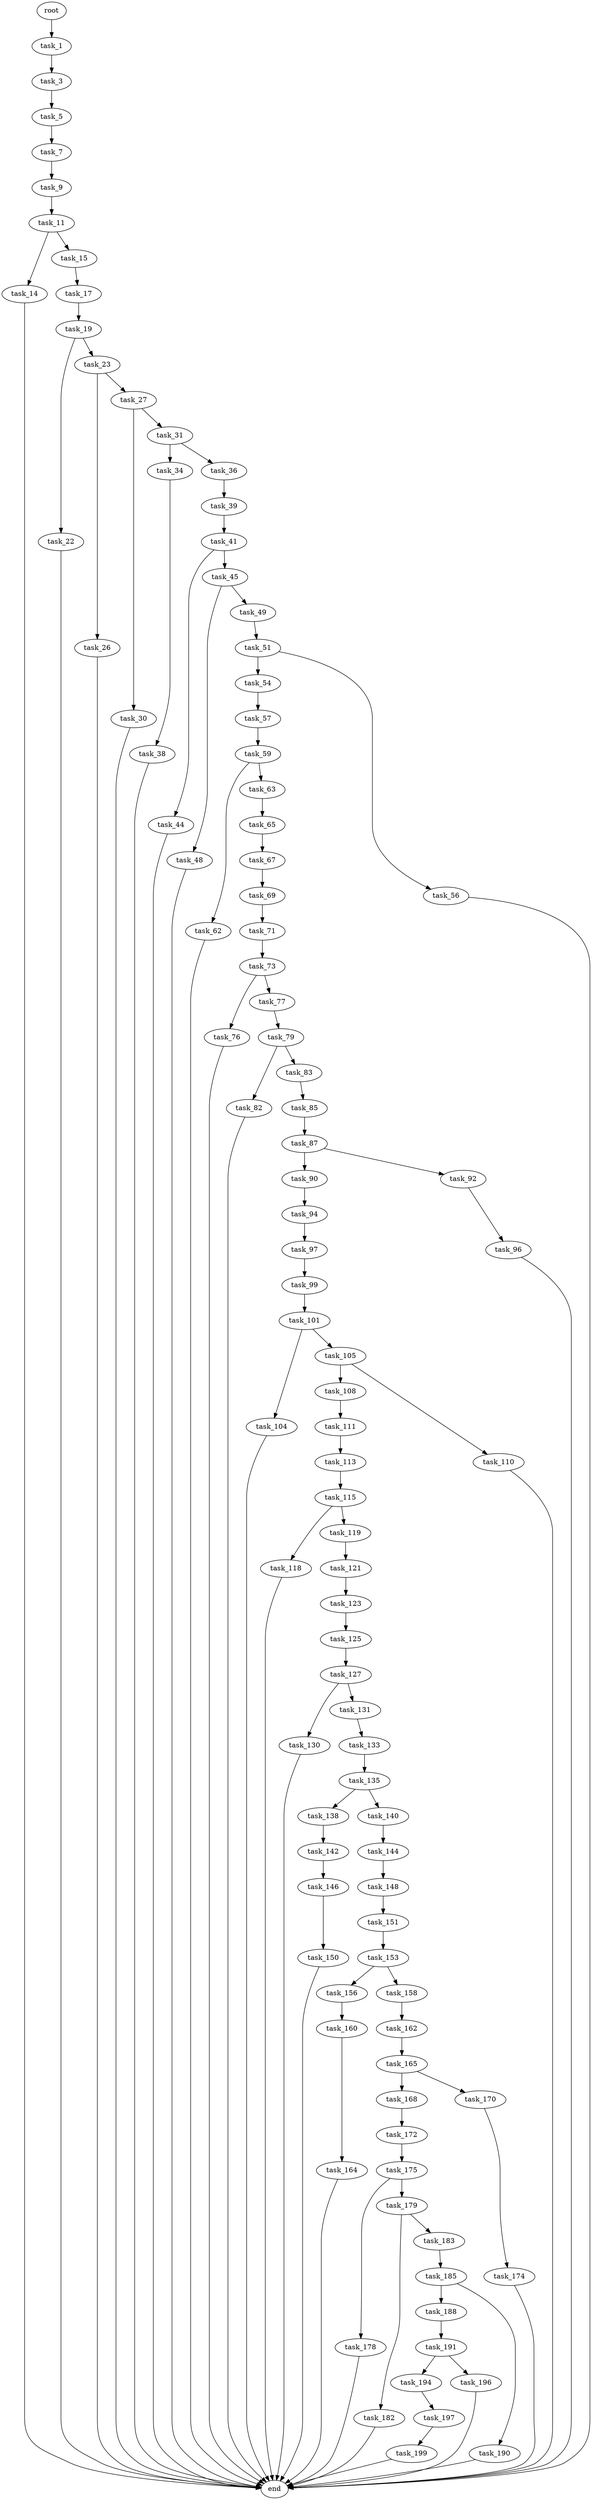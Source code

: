 digraph G {
  root [size="0.000000"];
  task_1 [size="134217728000.000000"];
  task_3 [size="23751867144.000000"];
  task_5 [size="549755813888.000000"];
  task_7 [size="803126224004.000000"];
  task_9 [size="231928233984.000000"];
  task_11 [size="21291749688.000000"];
  task_14 [size="845135284130.000000"];
  task_15 [size="867397568596.000000"];
  end [size="0.000000"];
  task_17 [size="61031988476.000000"];
  task_19 [size="20892904600.000000"];
  task_22 [size="26290039615.000000"];
  task_23 [size="549755813888.000000"];
  task_26 [size="1073741824000.000000"];
  task_27 [size="5906843380.000000"];
  task_30 [size="143542474452.000000"];
  task_31 [size="2232150614.000000"];
  task_34 [size="357991256821.000000"];
  task_36 [size="28991029248.000000"];
  task_38 [size="719989225553.000000"];
  task_39 [size="8338984361.000000"];
  task_41 [size="68719476736.000000"];
  task_44 [size="1073741824000.000000"];
  task_45 [size="28991029248.000000"];
  task_48 [size="6390367957.000000"];
  task_49 [size="460637460409.000000"];
  task_51 [size="11655972340.000000"];
  task_54 [size="301370749595.000000"];
  task_56 [size="27876625668.000000"];
  task_57 [size="8589934592.000000"];
  task_59 [size="1324383500.000000"];
  task_62 [size="145461917940.000000"];
  task_63 [size="305439131737.000000"];
  task_65 [size="12417399472.000000"];
  task_67 [size="368293445632.000000"];
  task_69 [size="1730629103.000000"];
  task_71 [size="368293445632.000000"];
  task_73 [size="231928233984.000000"];
  task_76 [size="4824296572.000000"];
  task_77 [size="134217728000.000000"];
  task_79 [size="1348346941696.000000"];
  task_82 [size="298475686005.000000"];
  task_83 [size="11880477428.000000"];
  task_85 [size="38952969734.000000"];
  task_87 [size="8843887350.000000"];
  task_90 [size="8589934592.000000"];
  task_92 [size="68719476736.000000"];
  task_94 [size="78898016751.000000"];
  task_96 [size="5091883493.000000"];
  task_97 [size="816101751.000000"];
  task_99 [size="990857395539.000000"];
  task_101 [size="134217728000.000000"];
  task_104 [size="661344580364.000000"];
  task_105 [size="977351103351.000000"];
  task_108 [size="158583691924.000000"];
  task_110 [size="18643752384.000000"];
  task_111 [size="15232956092.000000"];
  task_113 [size="99796668355.000000"];
  task_115 [size="1350450805275.000000"];
  task_118 [size="368293445632.000000"];
  task_119 [size="1424981374276.000000"];
  task_121 [size="549755813888.000000"];
  task_123 [size="549755813888.000000"];
  task_125 [size="10988285424.000000"];
  task_127 [size="804733376460.000000"];
  task_130 [size="346370551856.000000"];
  task_131 [size="231928233984.000000"];
  task_133 [size="36778028331.000000"];
  task_135 [size="291466703835.000000"];
  task_138 [size="368293445632.000000"];
  task_140 [size="15217720696.000000"];
  task_142 [size="231928233984.000000"];
  task_144 [size="330482460247.000000"];
  task_146 [size="134217728000.000000"];
  task_148 [size="95239868556.000000"];
  task_150 [size="685226415060.000000"];
  task_151 [size="216720146231.000000"];
  task_153 [size="368293445632.000000"];
  task_156 [size="11311543273.000000"];
  task_158 [size="258730496228.000000"];
  task_160 [size="246485415876.000000"];
  task_162 [size="650198154597.000000"];
  task_164 [size="1073741824000.000000"];
  task_165 [size="228617464784.000000"];
  task_168 [size="54473985731.000000"];
  task_170 [size="782757789696.000000"];
  task_172 [size="368293445632.000000"];
  task_174 [size="1073741824000.000000"];
  task_175 [size="778185319266.000000"];
  task_178 [size="28991029248.000000"];
  task_179 [size="368293445632.000000"];
  task_182 [size="134217728000.000000"];
  task_183 [size="26380088664.000000"];
  task_185 [size="14410777178.000000"];
  task_188 [size="549755813888.000000"];
  task_190 [size="37576134640.000000"];
  task_191 [size="282991819643.000000"];
  task_194 [size="9294093265.000000"];
  task_196 [size="549755813888.000000"];
  task_197 [size="10445049384.000000"];
  task_199 [size="134217728000.000000"];

  root -> task_1 [size="1.000000"];
  task_1 -> task_3 [size="209715200.000000"];
  task_3 -> task_5 [size="33554432.000000"];
  task_5 -> task_7 [size="536870912.000000"];
  task_7 -> task_9 [size="536870912.000000"];
  task_9 -> task_11 [size="301989888.000000"];
  task_11 -> task_14 [size="411041792.000000"];
  task_11 -> task_15 [size="411041792.000000"];
  task_14 -> end [size="1.000000"];
  task_15 -> task_17 [size="536870912.000000"];
  task_17 -> task_19 [size="75497472.000000"];
  task_19 -> task_22 [size="838860800.000000"];
  task_19 -> task_23 [size="838860800.000000"];
  task_22 -> end [size="1.000000"];
  task_23 -> task_26 [size="536870912.000000"];
  task_23 -> task_27 [size="536870912.000000"];
  task_26 -> end [size="1.000000"];
  task_27 -> task_30 [size="536870912.000000"];
  task_27 -> task_31 [size="536870912.000000"];
  task_30 -> end [size="1.000000"];
  task_31 -> task_34 [size="75497472.000000"];
  task_31 -> task_36 [size="75497472.000000"];
  task_34 -> task_38 [size="301989888.000000"];
  task_36 -> task_39 [size="75497472.000000"];
  task_38 -> end [size="1.000000"];
  task_39 -> task_41 [size="134217728.000000"];
  task_41 -> task_44 [size="134217728.000000"];
  task_41 -> task_45 [size="134217728.000000"];
  task_44 -> end [size="1.000000"];
  task_45 -> task_48 [size="75497472.000000"];
  task_45 -> task_49 [size="75497472.000000"];
  task_48 -> end [size="1.000000"];
  task_49 -> task_51 [size="838860800.000000"];
  task_51 -> task_54 [size="209715200.000000"];
  task_51 -> task_56 [size="209715200.000000"];
  task_54 -> task_57 [size="209715200.000000"];
  task_56 -> end [size="1.000000"];
  task_57 -> task_59 [size="33554432.000000"];
  task_59 -> task_62 [size="33554432.000000"];
  task_59 -> task_63 [size="33554432.000000"];
  task_62 -> end [size="1.000000"];
  task_63 -> task_65 [size="411041792.000000"];
  task_65 -> task_67 [size="411041792.000000"];
  task_67 -> task_69 [size="411041792.000000"];
  task_69 -> task_71 [size="33554432.000000"];
  task_71 -> task_73 [size="411041792.000000"];
  task_73 -> task_76 [size="301989888.000000"];
  task_73 -> task_77 [size="301989888.000000"];
  task_76 -> end [size="1.000000"];
  task_77 -> task_79 [size="209715200.000000"];
  task_79 -> task_82 [size="838860800.000000"];
  task_79 -> task_83 [size="838860800.000000"];
  task_82 -> end [size="1.000000"];
  task_83 -> task_85 [size="301989888.000000"];
  task_85 -> task_87 [size="33554432.000000"];
  task_87 -> task_90 [size="536870912.000000"];
  task_87 -> task_92 [size="536870912.000000"];
  task_90 -> task_94 [size="33554432.000000"];
  task_92 -> task_96 [size="134217728.000000"];
  task_94 -> task_97 [size="75497472.000000"];
  task_96 -> end [size="1.000000"];
  task_97 -> task_99 [size="75497472.000000"];
  task_99 -> task_101 [size="679477248.000000"];
  task_101 -> task_104 [size="209715200.000000"];
  task_101 -> task_105 [size="209715200.000000"];
  task_104 -> end [size="1.000000"];
  task_105 -> task_108 [size="679477248.000000"];
  task_105 -> task_110 [size="679477248.000000"];
  task_108 -> task_111 [size="411041792.000000"];
  task_110 -> end [size="1.000000"];
  task_111 -> task_113 [size="536870912.000000"];
  task_113 -> task_115 [size="75497472.000000"];
  task_115 -> task_118 [size="838860800.000000"];
  task_115 -> task_119 [size="838860800.000000"];
  task_118 -> end [size="1.000000"];
  task_119 -> task_121 [size="838860800.000000"];
  task_121 -> task_123 [size="536870912.000000"];
  task_123 -> task_125 [size="536870912.000000"];
  task_125 -> task_127 [size="536870912.000000"];
  task_127 -> task_130 [size="536870912.000000"];
  task_127 -> task_131 [size="536870912.000000"];
  task_130 -> end [size="1.000000"];
  task_131 -> task_133 [size="301989888.000000"];
  task_133 -> task_135 [size="33554432.000000"];
  task_135 -> task_138 [size="209715200.000000"];
  task_135 -> task_140 [size="209715200.000000"];
  task_138 -> task_142 [size="411041792.000000"];
  task_140 -> task_144 [size="301989888.000000"];
  task_142 -> task_146 [size="301989888.000000"];
  task_144 -> task_148 [size="209715200.000000"];
  task_146 -> task_150 [size="209715200.000000"];
  task_148 -> task_151 [size="301989888.000000"];
  task_150 -> end [size="1.000000"];
  task_151 -> task_153 [size="679477248.000000"];
  task_153 -> task_156 [size="411041792.000000"];
  task_153 -> task_158 [size="411041792.000000"];
  task_156 -> task_160 [size="209715200.000000"];
  task_158 -> task_162 [size="301989888.000000"];
  task_160 -> task_164 [size="301989888.000000"];
  task_162 -> task_165 [size="679477248.000000"];
  task_164 -> end [size="1.000000"];
  task_165 -> task_168 [size="209715200.000000"];
  task_165 -> task_170 [size="209715200.000000"];
  task_168 -> task_172 [size="75497472.000000"];
  task_170 -> task_174 [size="679477248.000000"];
  task_172 -> task_175 [size="411041792.000000"];
  task_174 -> end [size="1.000000"];
  task_175 -> task_178 [size="838860800.000000"];
  task_175 -> task_179 [size="838860800.000000"];
  task_178 -> end [size="1.000000"];
  task_179 -> task_182 [size="411041792.000000"];
  task_179 -> task_183 [size="411041792.000000"];
  task_182 -> end [size="1.000000"];
  task_183 -> task_185 [size="33554432.000000"];
  task_185 -> task_188 [size="838860800.000000"];
  task_185 -> task_190 [size="838860800.000000"];
  task_188 -> task_191 [size="536870912.000000"];
  task_190 -> end [size="1.000000"];
  task_191 -> task_194 [size="301989888.000000"];
  task_191 -> task_196 [size="301989888.000000"];
  task_194 -> task_197 [size="411041792.000000"];
  task_196 -> end [size="1.000000"];
  task_197 -> task_199 [size="301989888.000000"];
  task_199 -> end [size="1.000000"];
}
